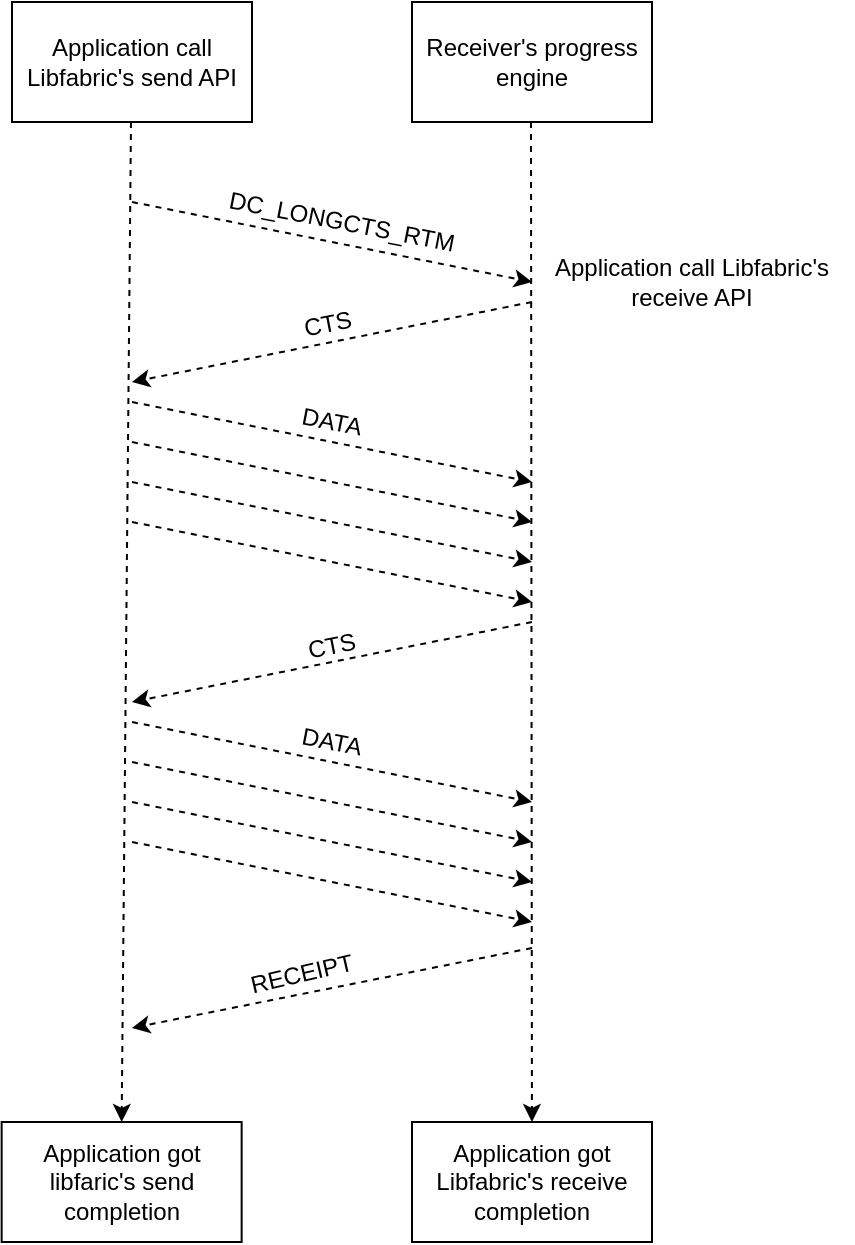 <mxfile version="12.4.8" type="device"><diagram id="OzKOerL5p1M4QQdfBGPd" name="Page-1"><mxGraphModel dx="1018" dy="717" grid="1" gridSize="10" guides="1" tooltips="1" connect="1" arrows="1" fold="1" page="1" pageScale="1" pageWidth="850" pageHeight="1100" math="0" shadow="0"><root><mxCell id="0"/><mxCell id="1" parent="0"/><mxCell id="hM9hUbB8x_-XiU8bxfhU-2" value="Application call Libfabric's send API" style="rounded=0;whiteSpace=wrap;html=1;" parent="1" vertex="1"><mxGeometry x="120" y="30" width="120" height="60" as="geometry"/></mxCell><mxCell id="hM9hUbB8x_-XiU8bxfhU-3" value="Receiver's progress engine" style="rounded=0;whiteSpace=wrap;html=1;" parent="1" vertex="1"><mxGeometry x="320" y="30" width="120" height="60" as="geometry"/></mxCell><mxCell id="hM9hUbB8x_-XiU8bxfhU-6" value="" style="endArrow=classic;html=1;dashed=1;entryX=0.5;entryY=0;entryDx=0;entryDy=0;" parent="1" target="hM9hUbB8x_-XiU8bxfhU-9" edge="1"><mxGeometry width="50" height="50" relative="1" as="geometry"><mxPoint x="179.5" y="90" as="sourcePoint"/><mxPoint x="180" y="260" as="targetPoint"/></mxGeometry></mxCell><mxCell id="hM9hUbB8x_-XiU8bxfhU-7" value="" style="endArrow=classic;html=1;dashed=1;" parent="1" target="hM9hUbB8x_-XiU8bxfhU-10" edge="1"><mxGeometry width="50" height="50" relative="1" as="geometry"><mxPoint x="379.5" y="90" as="sourcePoint"/><mxPoint x="380" y="269" as="targetPoint"/></mxGeometry></mxCell><mxCell id="hM9hUbB8x_-XiU8bxfhU-8" value="" style="endArrow=classic;html=1;dashed=1;" parent="1" edge="1"><mxGeometry width="50" height="50" relative="1" as="geometry"><mxPoint x="180" y="130" as="sourcePoint"/><mxPoint x="380" y="170" as="targetPoint"/></mxGeometry></mxCell><mxCell id="hM9hUbB8x_-XiU8bxfhU-9" value="Application got libfaric's send completion" style="rounded=0;whiteSpace=wrap;html=1;" parent="1" vertex="1"><mxGeometry x="114.82" y="590" width="120" height="60" as="geometry"/></mxCell><mxCell id="hM9hUbB8x_-XiU8bxfhU-10" value="Application got Libfabric's receive completion" style="rounded=0;whiteSpace=wrap;html=1;" parent="1" vertex="1"><mxGeometry x="320" y="590" width="120" height="60" as="geometry"/></mxCell><mxCell id="hM9hUbB8x_-XiU8bxfhU-14" value="DC_LONGCTS_RTM" style="text;html=1;strokeColor=none;fillColor=none;align=center;verticalAlign=middle;whiteSpace=wrap;rounded=0;rotation=11;" parent="1" vertex="1"><mxGeometry x="234.82" y="130" width="100.18" height="20" as="geometry"/></mxCell><mxCell id="nSG-SVCCmyc8D_64ludf-9" value="" style="endArrow=classic;html=1;dashed=1;" parent="1" edge="1"><mxGeometry width="50" height="50" relative="1" as="geometry"><mxPoint x="380" y="180" as="sourcePoint"/><mxPoint x="180" y="220" as="targetPoint"/></mxGeometry></mxCell><mxCell id="nSG-SVCCmyc8D_64ludf-10" value="CTS" style="text;html=1;strokeColor=none;fillColor=none;align=center;verticalAlign=middle;whiteSpace=wrap;rounded=0;rotation=349;" parent="1" vertex="1"><mxGeometry x="258" y="186" width="40" height="10" as="geometry"/></mxCell><mxCell id="nSG-SVCCmyc8D_64ludf-11" value="DATA" style="text;html=1;strokeColor=none;fillColor=none;align=center;verticalAlign=middle;whiteSpace=wrap;rounded=0;rotation=11;" parent="1" vertex="1"><mxGeometry x="225" y="230" width="110" height="20" as="geometry"/></mxCell><mxCell id="nSG-SVCCmyc8D_64ludf-12" value="" style="endArrow=classic;html=1;dashed=1;" parent="1" edge="1"><mxGeometry width="50" height="50" relative="1" as="geometry"><mxPoint x="180" y="230" as="sourcePoint"/><mxPoint x="380" y="270" as="targetPoint"/></mxGeometry></mxCell><mxCell id="ELLmg3xNlQ1Nrk4ykZ6T-2" value="" style="endArrow=classic;html=1;dashed=1;" parent="1" edge="1"><mxGeometry width="50" height="50" relative="1" as="geometry"><mxPoint x="180" y="250" as="sourcePoint"/><mxPoint x="380" y="290" as="targetPoint"/></mxGeometry></mxCell><mxCell id="ELLmg3xNlQ1Nrk4ykZ6T-3" value="" style="endArrow=classic;html=1;dashed=1;" parent="1" edge="1"><mxGeometry width="50" height="50" relative="1" as="geometry"><mxPoint x="180" y="270" as="sourcePoint"/><mxPoint x="380" y="310" as="targetPoint"/></mxGeometry></mxCell><mxCell id="ELLmg3xNlQ1Nrk4ykZ6T-4" value="" style="endArrow=classic;html=1;dashed=1;" parent="1" edge="1"><mxGeometry width="50" height="50" relative="1" as="geometry"><mxPoint x="180" y="290" as="sourcePoint"/><mxPoint x="380" y="330" as="targetPoint"/></mxGeometry></mxCell><mxCell id="ELLmg3xNlQ1Nrk4ykZ6T-5" value="Application call Libfabric's receive API" style="text;html=1;strokeColor=none;fillColor=none;align=center;verticalAlign=middle;whiteSpace=wrap;rounded=0;" parent="1" vertex="1"><mxGeometry x="380" y="160" width="160" height="20" as="geometry"/></mxCell><mxCell id="ELLmg3xNlQ1Nrk4ykZ6T-6" value="" style="endArrow=classic;html=1;dashed=1;" parent="1" edge="1"><mxGeometry width="50" height="50" relative="1" as="geometry"><mxPoint x="380" y="340" as="sourcePoint"/><mxPoint x="180" y="380" as="targetPoint"/></mxGeometry></mxCell><mxCell id="ELLmg3xNlQ1Nrk4ykZ6T-8" value="CTS" style="text;html=1;strokeColor=none;fillColor=none;align=center;verticalAlign=middle;whiteSpace=wrap;rounded=0;rotation=349;" parent="1" vertex="1"><mxGeometry x="260" y="347" width="40" height="10" as="geometry"/></mxCell><mxCell id="ELLmg3xNlQ1Nrk4ykZ6T-9" value="DATA" style="text;html=1;strokeColor=none;fillColor=none;align=center;verticalAlign=middle;whiteSpace=wrap;rounded=0;rotation=11;" parent="1" vertex="1"><mxGeometry x="225" y="390" width="110" height="20" as="geometry"/></mxCell><mxCell id="ELLmg3xNlQ1Nrk4ykZ6T-10" value="" style="endArrow=classic;html=1;dashed=1;" parent="1" edge="1"><mxGeometry width="50" height="50" relative="1" as="geometry"><mxPoint x="180" y="390" as="sourcePoint"/><mxPoint x="380" y="430" as="targetPoint"/></mxGeometry></mxCell><mxCell id="ELLmg3xNlQ1Nrk4ykZ6T-11" value="" style="endArrow=classic;html=1;dashed=1;" parent="1" edge="1"><mxGeometry width="50" height="50" relative="1" as="geometry"><mxPoint x="180" y="410" as="sourcePoint"/><mxPoint x="380" y="450" as="targetPoint"/></mxGeometry></mxCell><mxCell id="ELLmg3xNlQ1Nrk4ykZ6T-12" value="" style="endArrow=classic;html=1;dashed=1;" parent="1" edge="1"><mxGeometry width="50" height="50" relative="1" as="geometry"><mxPoint x="180" y="430" as="sourcePoint"/><mxPoint x="380" y="470" as="targetPoint"/></mxGeometry></mxCell><mxCell id="ELLmg3xNlQ1Nrk4ykZ6T-13" value="" style="endArrow=classic;html=1;dashed=1;" parent="1" edge="1"><mxGeometry width="50" height="50" relative="1" as="geometry"><mxPoint x="180" y="450" as="sourcePoint"/><mxPoint x="380" y="490" as="targetPoint"/></mxGeometry></mxCell><mxCell id="x6GafY03kqbXGT3lTUnd-1" value="" style="endArrow=classic;html=1;dashed=1;" edge="1" parent="1"><mxGeometry width="50" height="50" relative="1" as="geometry"><mxPoint x="380" y="503" as="sourcePoint"/><mxPoint x="180" y="543" as="targetPoint"/></mxGeometry></mxCell><mxCell id="x6GafY03kqbXGT3lTUnd-6" value="RECEIPT" style="text;html=1;strokeColor=none;fillColor=none;align=center;verticalAlign=middle;whiteSpace=wrap;rounded=0;rotation=347;" vertex="1" parent="1"><mxGeometry x="210" y="506" width="110" height="20" as="geometry"/></mxCell></root></mxGraphModel></diagram></mxfile>